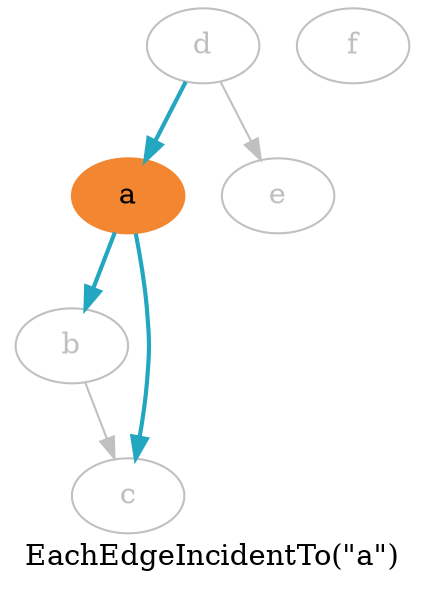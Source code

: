 digraph G {
  node [color="grey",fontcolor="grey"]
  edge [color="grey"]
	a -> b [style=bold,color="#23A7C0"];
  b -> c;
	a -> c [style=bold,color="#23A7C0"];
	d -> a [style=bold,color="#23A7C0"];
	d -> e;
  a [fontcolor="black",style=filled,color="#F38630"];
  f;
  label="EachEdgeIncidentTo(\"a\")"
}
